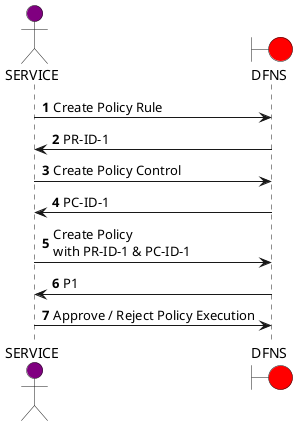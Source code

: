 @startuml
'https://plantuml.com/sequence-diagram

actor SERVICE #purple
boundary DFNS #red

autonumber

SERVICE -> DFNS: Create Policy Rule
DFNS -> SERVICE: PR-ID-1

SERVICE -> DFNS: Create Policy Control
DFNS -> SERVICE: PC-ID-1

SERVICE -> DFNS: Create Policy\nwith PR-ID-1 & PC-ID-1
DFNS -> SERVICE: P1

SERVICE -> DFNS: Approve / Reject Policy Execution

@enduml